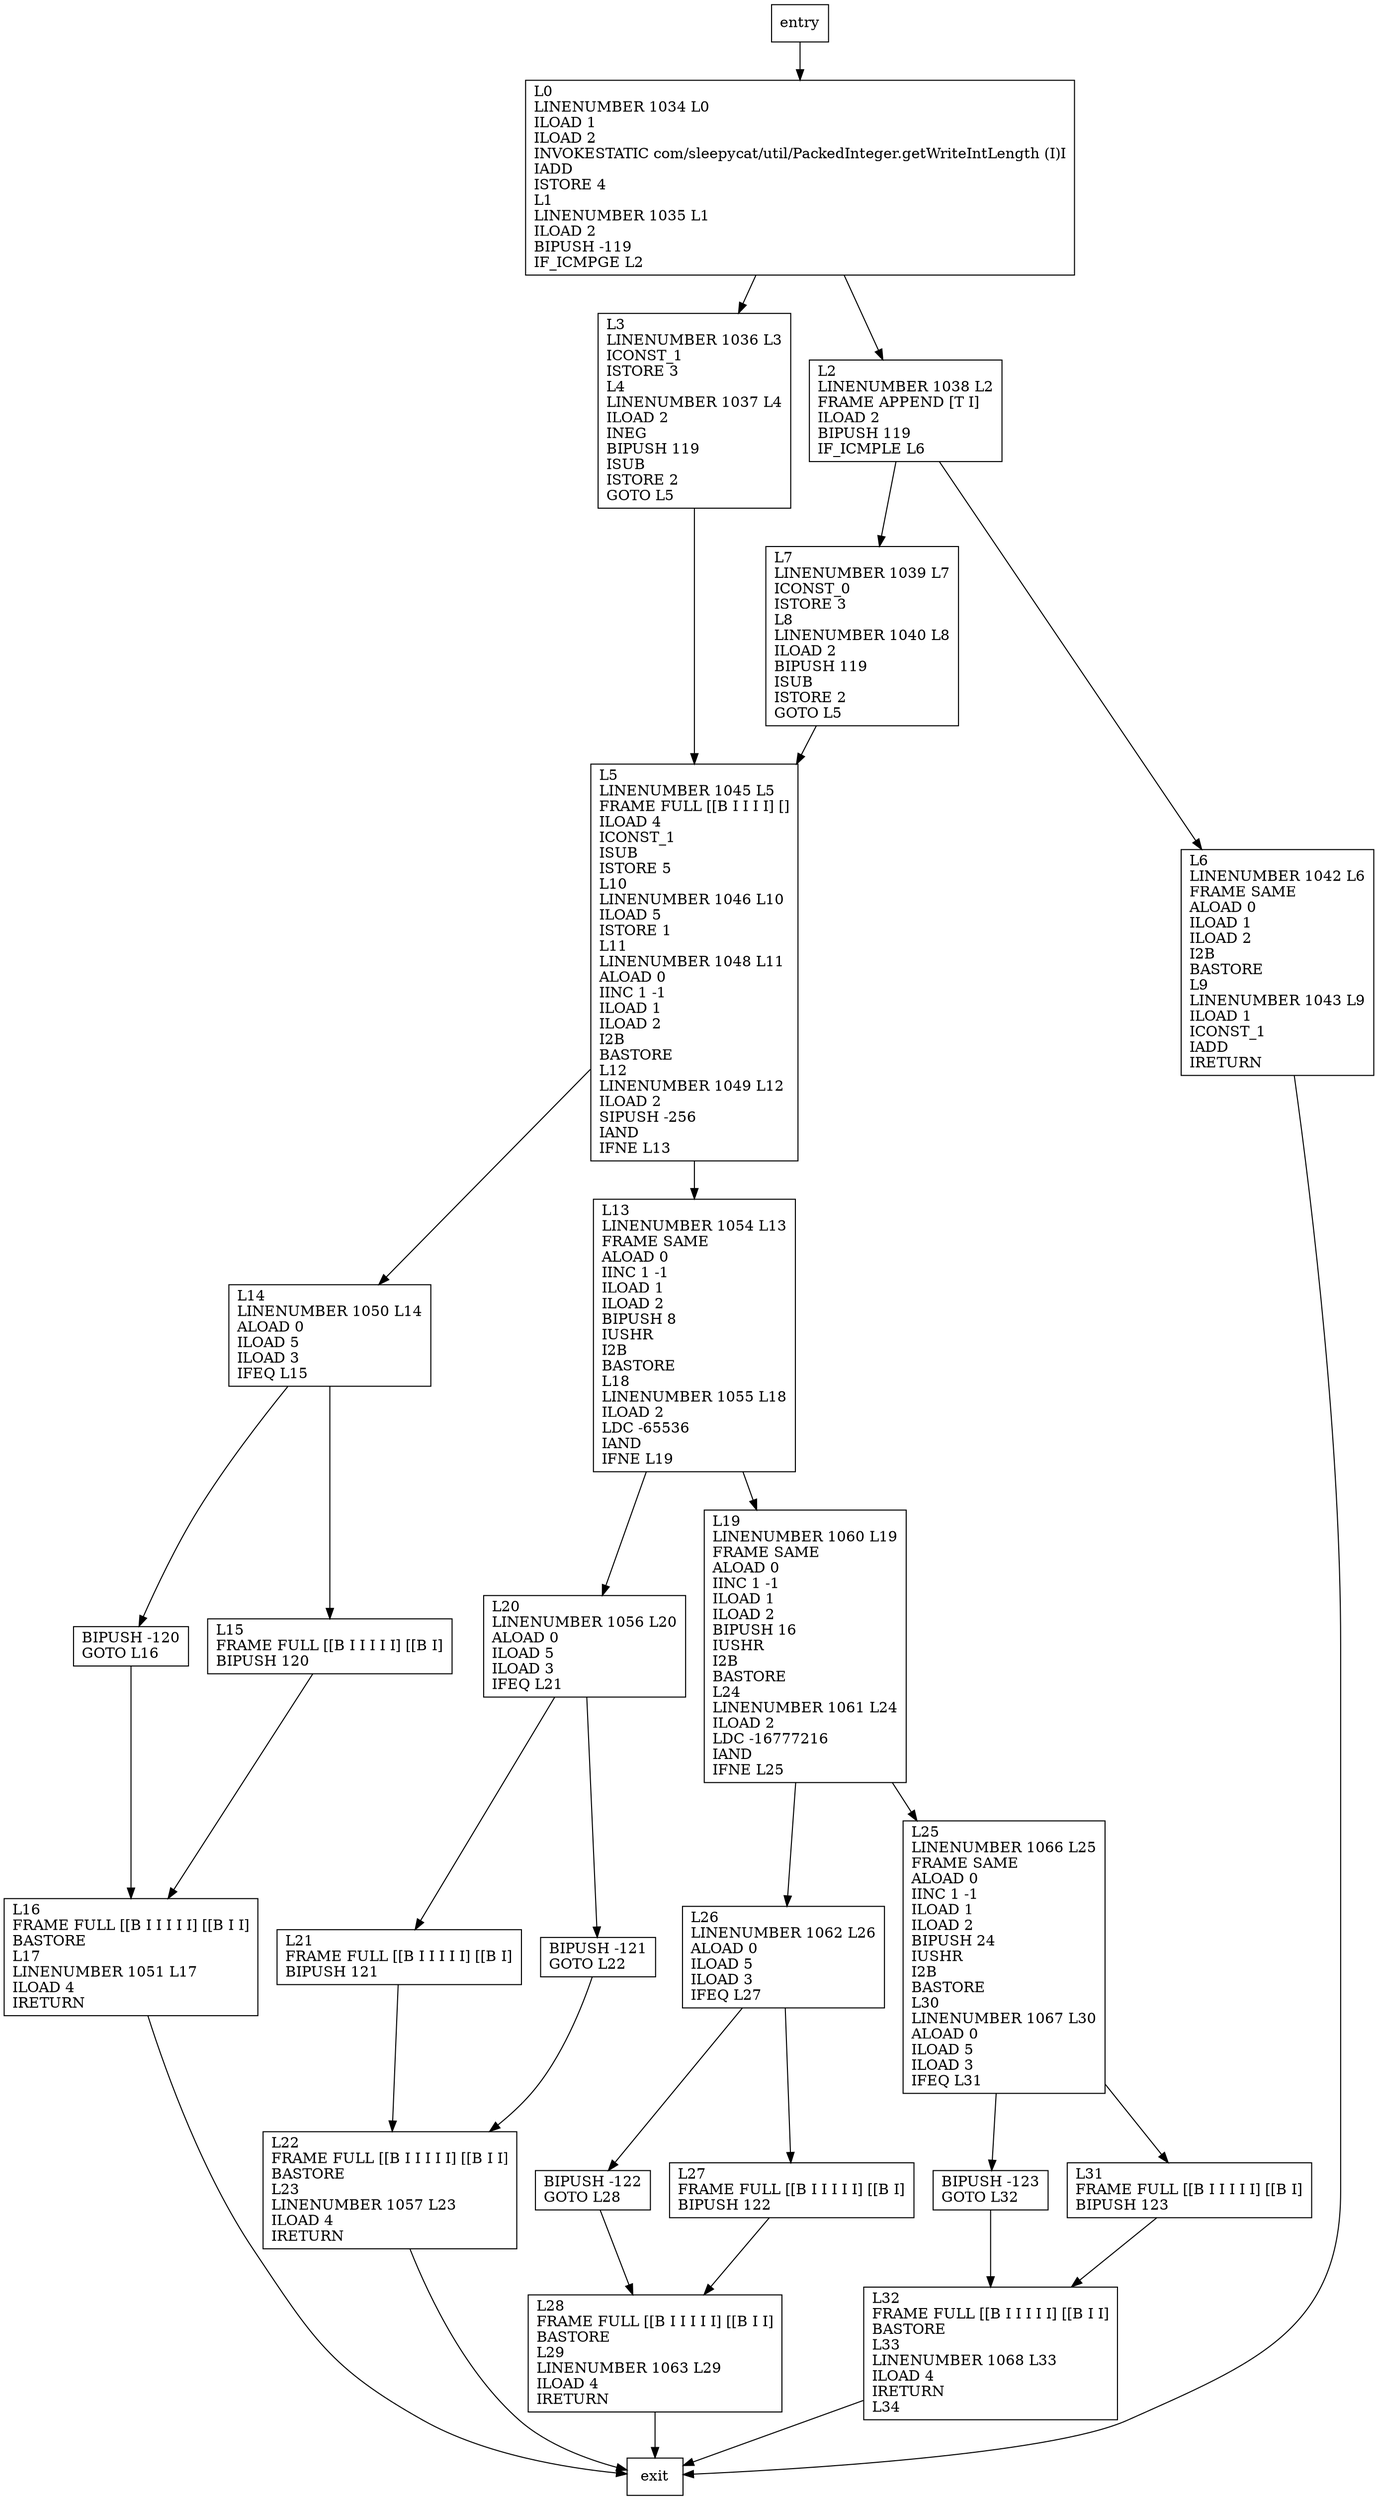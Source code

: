 digraph writeReverseInt {
node [shape=record];
293957787 [label="L26\lLINENUMBER 1062 L26\lALOAD 0\lILOAD 5\lILOAD 3\lIFEQ L27\l"];
617453357 [label="L28\lFRAME FULL [[B I I I I I] [[B I I]\lBASTORE\lL29\lLINENUMBER 1063 L29\lILOAD 4\lIRETURN\l"];
138179484 [label="L14\lLINENUMBER 1050 L14\lALOAD 0\lILOAD 5\lILOAD 3\lIFEQ L15\l"];
1221295562 [label="L5\lLINENUMBER 1045 L5\lFRAME FULL [[B I I I I] []\lILOAD 4\lICONST_1\lISUB\lISTORE 5\lL10\lLINENUMBER 1046 L10\lILOAD 5\lISTORE 1\lL11\lLINENUMBER 1048 L11\lALOAD 0\lIINC 1 -1\lILOAD 1\lILOAD 2\lI2B\lBASTORE\lL12\lLINENUMBER 1049 L12\lILOAD 2\lSIPUSH -256\lIAND\lIFNE L13\l"];
970894314 [label="BIPUSH -122\lGOTO L28\l"];
1959031608 [label="L0\lLINENUMBER 1034 L0\lILOAD 1\lILOAD 2\lINVOKESTATIC com/sleepycat/util/PackedInteger.getWriteIntLength (I)I\lIADD\lISTORE 4\lL1\lLINENUMBER 1035 L1\lILOAD 2\lBIPUSH -119\lIF_ICMPGE L2\l"];
1176981556 [label="BIPUSH -123\lGOTO L32\l"];
1042446615 [label="L21\lFRAME FULL [[B I I I I I] [[B I]\lBIPUSH 121\l"];
2025584271 [label="L22\lFRAME FULL [[B I I I I I] [[B I I]\lBASTORE\lL23\lLINENUMBER 1057 L23\lILOAD 4\lIRETURN\l"];
462060156 [label="L13\lLINENUMBER 1054 L13\lFRAME SAME\lALOAD 0\lIINC 1 -1\lILOAD 1\lILOAD 2\lBIPUSH 8\lIUSHR\lI2B\lBASTORE\lL18\lLINENUMBER 1055 L18\lILOAD 2\lLDC -65536\lIAND\lIFNE L19\l"];
422766380 [label="L20\lLINENUMBER 1056 L20\lALOAD 0\lILOAD 5\lILOAD 3\lIFEQ L21\l"];
1369648894 [label="L16\lFRAME FULL [[B I I I I I] [[B I I]\lBASTORE\lL17\lLINENUMBER 1051 L17\lILOAD 4\lIRETURN\l"];
143306783 [label="BIPUSH -120\lGOTO L16\l"];
1137583049 [label="L6\lLINENUMBER 1042 L6\lFRAME SAME\lALOAD 0\lILOAD 1\lILOAD 2\lI2B\lBASTORE\lL9\lLINENUMBER 1043 L9\lILOAD 1\lICONST_1\lIADD\lIRETURN\l"];
511061456 [label="L27\lFRAME FULL [[B I I I I I] [[B I]\lBIPUSH 122\l"];
532777560 [label="L7\lLINENUMBER 1039 L7\lICONST_0\lISTORE 3\lL8\lLINENUMBER 1040 L8\lILOAD 2\lBIPUSH 119\lISUB\lISTORE 2\lGOTO L5\l"];
1010977149 [label="L25\lLINENUMBER 1066 L25\lFRAME SAME\lALOAD 0\lIINC 1 -1\lILOAD 1\lILOAD 2\lBIPUSH 24\lIUSHR\lI2B\lBASTORE\lL30\lLINENUMBER 1067 L30\lALOAD 0\lILOAD 5\lILOAD 3\lIFEQ L31\l"];
1992193267 [label="BIPUSH -121\lGOTO L22\l"];
1762717069 [label="L32\lFRAME FULL [[B I I I I I] [[B I I]\lBASTORE\lL33\lLINENUMBER 1068 L33\lILOAD 4\lIRETURN\lL34\l"];
988285612 [label="L15\lFRAME FULL [[B I I I I I] [[B I]\lBIPUSH 120\l"];
1475582301 [label="L3\lLINENUMBER 1036 L3\lICONST_1\lISTORE 3\lL4\lLINENUMBER 1037 L4\lILOAD 2\lINEG\lBIPUSH 119\lISUB\lISTORE 2\lGOTO L5\l"];
174734184 [label="L31\lFRAME FULL [[B I I I I I] [[B I]\lBIPUSH 123\l"];
589293952 [label="L2\lLINENUMBER 1038 L2\lFRAME APPEND [T I]\lILOAD 2\lBIPUSH 119\lIF_ICMPLE L6\l"];
1147516509 [label="L19\lLINENUMBER 1060 L19\lFRAME SAME\lALOAD 0\lIINC 1 -1\lILOAD 1\lILOAD 2\lBIPUSH 16\lIUSHR\lI2B\lBASTORE\lL24\lLINENUMBER 1061 L24\lILOAD 2\lLDC -16777216\lIAND\lIFNE L25\l"];
entry;
exit;
138179484 -> 143306783
138179484 -> 988285612
1221295562 -> 138179484
1221295562 -> 462060156
1959031608 -> 1475582301
1959031608 -> 589293952
1042446615 -> 2025584271
2025584271 -> exit
462060156 -> 422766380
462060156 -> 1147516509
422766380 -> 1992193267
422766380 -> 1042446615
1137583049 -> exit
511061456 -> 617453357
988285612 -> 1369648894
174734184 -> 1762717069
1147516509 -> 293957787
1147516509 -> 1010977149
293957787 -> 511061456
293957787 -> 970894314
617453357 -> exit
970894314 -> 617453357
1176981556 -> 1762717069
1369648894 -> exit
143306783 -> 1369648894
entry -> 1959031608
532777560 -> 1221295562
1010977149 -> 1176981556
1010977149 -> 174734184
1992193267 -> 2025584271
1762717069 -> exit
1475582301 -> 1221295562
589293952 -> 1137583049
589293952 -> 532777560
}
